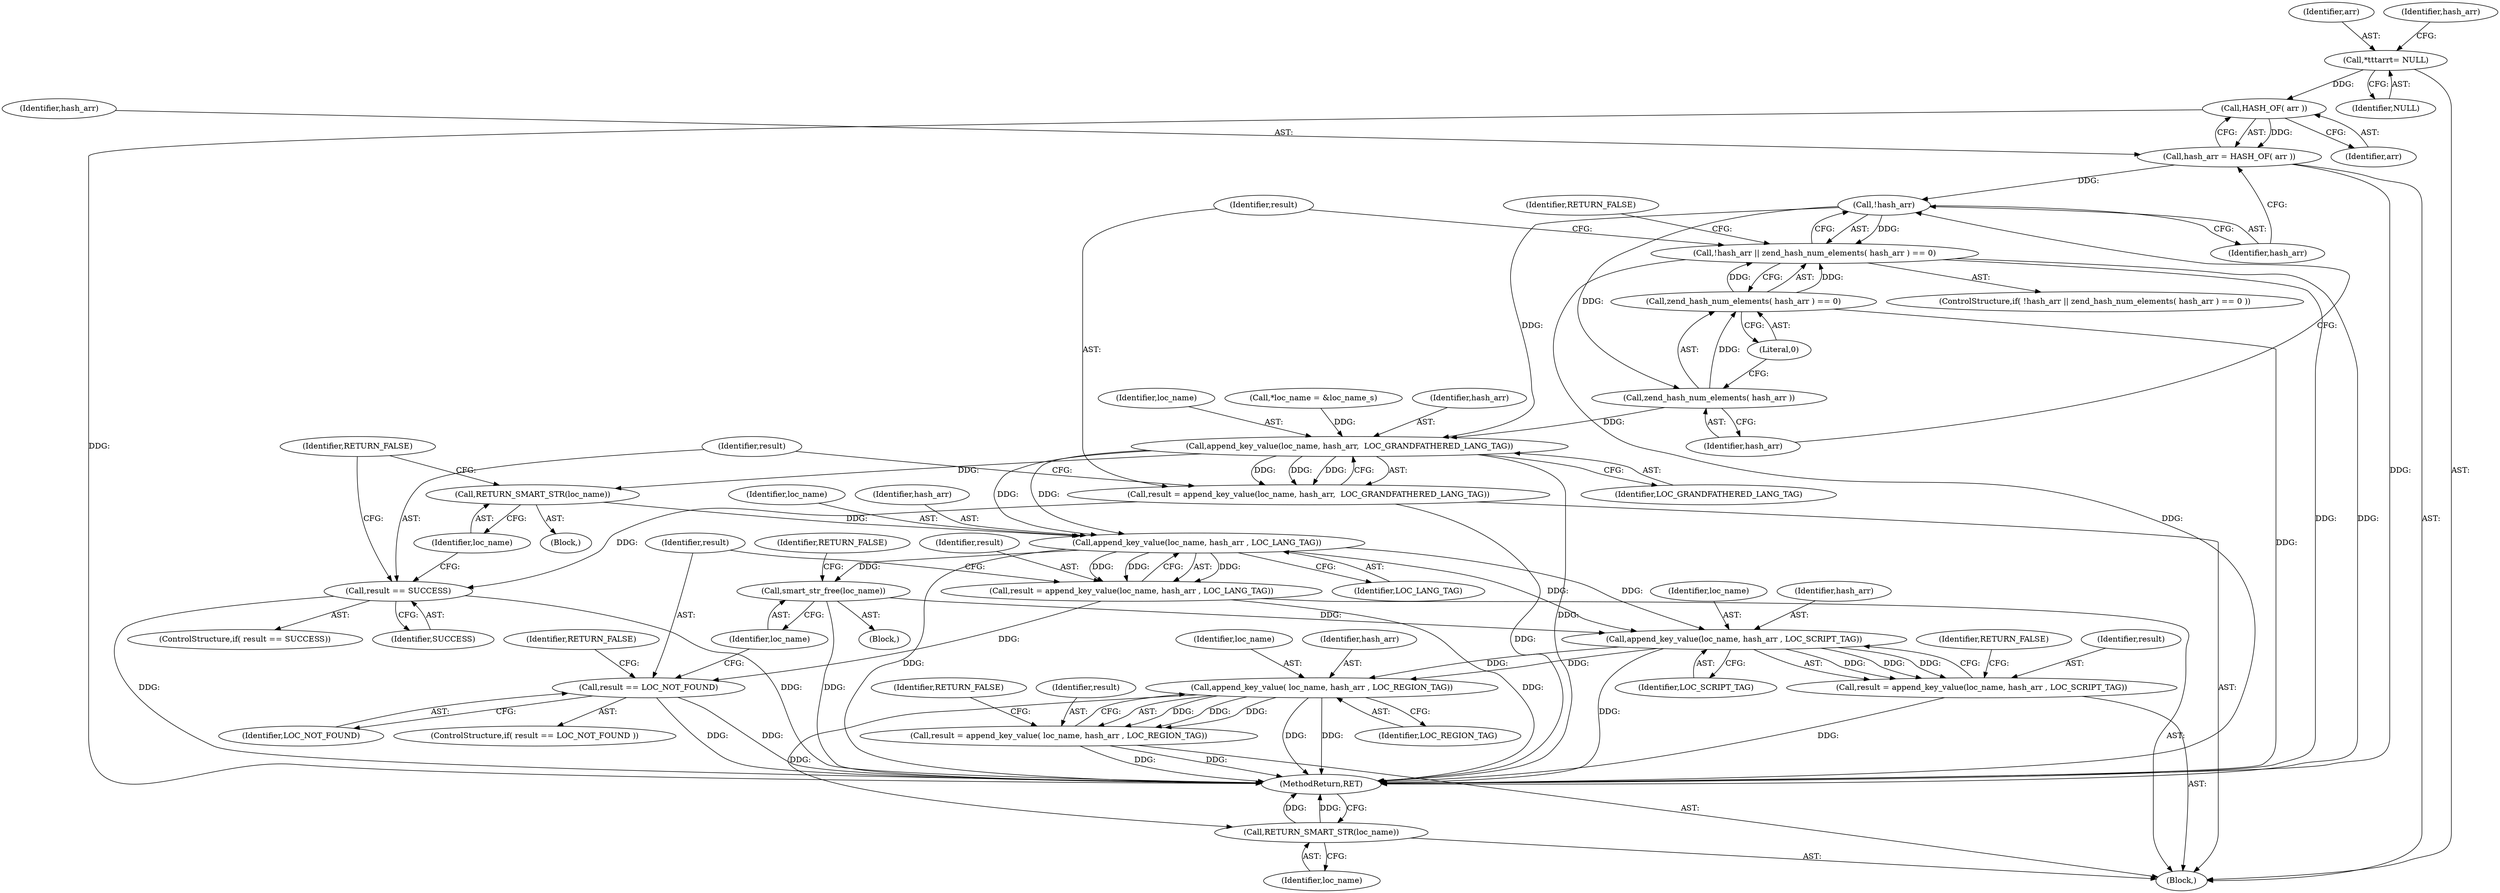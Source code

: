 digraph "0_php-src_97eff7eb57fc2320c267a949cffd622c38712484?w=1_8@pointer" {
"1000119" [label="(Call,*\t\t\tarr\t= NULL)"];
"1000134" [label="(Call,HASH_OF( arr ))"];
"1000132" [label="(Call,hash_arr = HASH_OF( arr ))"];
"1000138" [label="(Call,!hash_arr)"];
"1000137" [label="(Call,!hash_arr || zend_hash_num_elements( hash_arr ) == 0)"];
"1000141" [label="(Call,zend_hash_num_elements( hash_arr ))"];
"1000140" [label="(Call,zend_hash_num_elements( hash_arr ) == 0)"];
"1000147" [label="(Call,append_key_value(loc_name, hash_arr,  LOC_GRANDFATHERED_LANG_TAG))"];
"1000145" [label="(Call,result = append_key_value(loc_name, hash_arr,  LOC_GRANDFATHERED_LANG_TAG))"];
"1000152" [label="(Call,result == SUCCESS)"];
"1000156" [label="(Call,RETURN_SMART_STR(loc_name))"];
"1000162" [label="(Call,append_key_value(loc_name, hash_arr , LOC_LANG_TAG))"];
"1000160" [label="(Call,result = append_key_value(loc_name, hash_arr , LOC_LANG_TAG))"];
"1000167" [label="(Call,result == LOC_NOT_FOUND)"];
"1000171" [label="(Call,smart_str_free(loc_name))"];
"1000180" [label="(Call,append_key_value(loc_name, hash_arr , LOC_SCRIPT_TAG))"];
"1000178" [label="(Call,result = append_key_value(loc_name, hash_arr , LOC_SCRIPT_TAG))"];
"1000188" [label="(Call,append_key_value( loc_name, hash_arr , LOC_REGION_TAG))"];
"1000186" [label="(Call,result = append_key_value( loc_name, hash_arr , LOC_REGION_TAG))"];
"1000198" [label="(Call,RETURN_SMART_STR(loc_name))"];
"1000157" [label="(Identifier,loc_name)"];
"1000175" [label="(Identifier,RETURN_FALSE)"];
"1000154" [label="(Identifier,SUCCESS)"];
"1000141" [label="(Call,zend_hash_num_elements( hash_arr ))"];
"1000180" [label="(Call,append_key_value(loc_name, hash_arr , LOC_SCRIPT_TAG))"];
"1000162" [label="(Call,append_key_value(loc_name, hash_arr , LOC_LANG_TAG))"];
"1000142" [label="(Identifier,hash_arr)"];
"1000119" [label="(Call,*\t\t\tarr\t= NULL)"];
"1000138" [label="(Call,!hash_arr)"];
"1000140" [label="(Call,zend_hash_num_elements( hash_arr ) == 0)"];
"1000200" [label="(MethodReturn,RET)"];
"1000183" [label="(Identifier,LOC_SCRIPT_TAG)"];
"1000153" [label="(Identifier,result)"];
"1000156" [label="(Call,RETURN_SMART_STR(loc_name))"];
"1000168" [label="(Identifier,result)"];
"1000163" [label="(Identifier,loc_name)"];
"1000155" [label="(Block,)"];
"1000173" [label="(Identifier,RETURN_FALSE)"];
"1000136" [label="(ControlStructure,if( !hash_arr || zend_hash_num_elements( hash_arr ) == 0 ))"];
"1000186" [label="(Call,result = append_key_value( loc_name, hash_arr , LOC_REGION_TAG))"];
"1000170" [label="(Block,)"];
"1000161" [label="(Identifier,result)"];
"1000135" [label="(Identifier,arr)"];
"1000172" [label="(Identifier,loc_name)"];
"1000150" [label="(Identifier,LOC_GRANDFATHERED_LANG_TAG)"];
"1000151" [label="(ControlStructure,if( result == SUCCESS))"];
"1000164" [label="(Identifier,hash_arr)"];
"1000147" [label="(Call,append_key_value(loc_name, hash_arr,  LOC_GRANDFATHERED_LANG_TAG))"];
"1000160" [label="(Call,result = append_key_value(loc_name, hash_arr , LOC_LANG_TAG))"];
"1000169" [label="(Identifier,LOC_NOT_FOUND)"];
"1000165" [label="(Identifier,LOC_LANG_TAG)"];
"1000185" [label="(Identifier,RETURN_FALSE)"];
"1000198" [label="(Call,RETURN_SMART_STR(loc_name))"];
"1000133" [label="(Identifier,hash_arr)"];
"1000134" [label="(Call,HASH_OF( arr ))"];
"1000145" [label="(Call,result = append_key_value(loc_name, hash_arr,  LOC_GRANDFATHERED_LANG_TAG))"];
"1000149" [label="(Identifier,hash_arr)"];
"1000193" [label="(Identifier,RETURN_FALSE)"];
"1000189" [label="(Identifier,loc_name)"];
"1000152" [label="(Call,result == SUCCESS)"];
"1000187" [label="(Identifier,result)"];
"1000199" [label="(Identifier,loc_name)"];
"1000178" [label="(Call,result = append_key_value(loc_name, hash_arr , LOC_SCRIPT_TAG))"];
"1000132" [label="(Call,hash_arr = HASH_OF( arr ))"];
"1000139" [label="(Identifier,hash_arr)"];
"1000120" [label="(Identifier,arr)"];
"1000167" [label="(Call,result == LOC_NOT_FOUND)"];
"1000137" [label="(Call,!hash_arr || zend_hash_num_elements( hash_arr ) == 0)"];
"1000148" [label="(Identifier,loc_name)"];
"1000114" [label="(Call,*loc_name = &loc_name_s)"];
"1000191" [label="(Identifier,LOC_REGION_TAG)"];
"1000179" [label="(Identifier,result)"];
"1000146" [label="(Identifier,result)"];
"1000171" [label="(Call,smart_str_free(loc_name))"];
"1000188" [label="(Call,append_key_value( loc_name, hash_arr , LOC_REGION_TAG))"];
"1000159" [label="(Identifier,RETURN_FALSE)"];
"1000143" [label="(Literal,0)"];
"1000166" [label="(ControlStructure,if( result == LOC_NOT_FOUND ))"];
"1000181" [label="(Identifier,loc_name)"];
"1000121" [label="(Identifier,NULL)"];
"1000182" [label="(Identifier,hash_arr)"];
"1000109" [label="(Block,)"];
"1000190" [label="(Identifier,hash_arr)"];
"1000124" [label="(Identifier,hash_arr)"];
"1000144" [label="(Identifier,RETURN_FALSE)"];
"1000119" -> "1000109"  [label="AST: "];
"1000119" -> "1000121"  [label="CFG: "];
"1000120" -> "1000119"  [label="AST: "];
"1000121" -> "1000119"  [label="AST: "];
"1000124" -> "1000119"  [label="CFG: "];
"1000119" -> "1000134"  [label="DDG: "];
"1000134" -> "1000132"  [label="AST: "];
"1000134" -> "1000135"  [label="CFG: "];
"1000135" -> "1000134"  [label="AST: "];
"1000132" -> "1000134"  [label="CFG: "];
"1000134" -> "1000200"  [label="DDG: "];
"1000134" -> "1000132"  [label="DDG: "];
"1000132" -> "1000109"  [label="AST: "];
"1000133" -> "1000132"  [label="AST: "];
"1000139" -> "1000132"  [label="CFG: "];
"1000132" -> "1000200"  [label="DDG: "];
"1000132" -> "1000138"  [label="DDG: "];
"1000138" -> "1000137"  [label="AST: "];
"1000138" -> "1000139"  [label="CFG: "];
"1000139" -> "1000138"  [label="AST: "];
"1000142" -> "1000138"  [label="CFG: "];
"1000137" -> "1000138"  [label="CFG: "];
"1000138" -> "1000137"  [label="DDG: "];
"1000138" -> "1000141"  [label="DDG: "];
"1000138" -> "1000147"  [label="DDG: "];
"1000137" -> "1000136"  [label="AST: "];
"1000137" -> "1000140"  [label="CFG: "];
"1000140" -> "1000137"  [label="AST: "];
"1000144" -> "1000137"  [label="CFG: "];
"1000146" -> "1000137"  [label="CFG: "];
"1000137" -> "1000200"  [label="DDG: "];
"1000137" -> "1000200"  [label="DDG: "];
"1000137" -> "1000200"  [label="DDG: "];
"1000140" -> "1000137"  [label="DDG: "];
"1000140" -> "1000137"  [label="DDG: "];
"1000141" -> "1000140"  [label="AST: "];
"1000141" -> "1000142"  [label="CFG: "];
"1000142" -> "1000141"  [label="AST: "];
"1000143" -> "1000141"  [label="CFG: "];
"1000141" -> "1000140"  [label="DDG: "];
"1000141" -> "1000147"  [label="DDG: "];
"1000140" -> "1000143"  [label="CFG: "];
"1000143" -> "1000140"  [label="AST: "];
"1000140" -> "1000200"  [label="DDG: "];
"1000147" -> "1000145"  [label="AST: "];
"1000147" -> "1000150"  [label="CFG: "];
"1000148" -> "1000147"  [label="AST: "];
"1000149" -> "1000147"  [label="AST: "];
"1000150" -> "1000147"  [label="AST: "];
"1000145" -> "1000147"  [label="CFG: "];
"1000147" -> "1000200"  [label="DDG: "];
"1000147" -> "1000145"  [label="DDG: "];
"1000147" -> "1000145"  [label="DDG: "];
"1000147" -> "1000145"  [label="DDG: "];
"1000114" -> "1000147"  [label="DDG: "];
"1000147" -> "1000156"  [label="DDG: "];
"1000147" -> "1000162"  [label="DDG: "];
"1000147" -> "1000162"  [label="DDG: "];
"1000145" -> "1000109"  [label="AST: "];
"1000146" -> "1000145"  [label="AST: "];
"1000153" -> "1000145"  [label="CFG: "];
"1000145" -> "1000200"  [label="DDG: "];
"1000145" -> "1000152"  [label="DDG: "];
"1000152" -> "1000151"  [label="AST: "];
"1000152" -> "1000154"  [label="CFG: "];
"1000153" -> "1000152"  [label="AST: "];
"1000154" -> "1000152"  [label="AST: "];
"1000157" -> "1000152"  [label="CFG: "];
"1000159" -> "1000152"  [label="CFG: "];
"1000152" -> "1000200"  [label="DDG: "];
"1000152" -> "1000200"  [label="DDG: "];
"1000156" -> "1000155"  [label="AST: "];
"1000156" -> "1000157"  [label="CFG: "];
"1000157" -> "1000156"  [label="AST: "];
"1000159" -> "1000156"  [label="CFG: "];
"1000156" -> "1000162"  [label="DDG: "];
"1000162" -> "1000160"  [label="AST: "];
"1000162" -> "1000165"  [label="CFG: "];
"1000163" -> "1000162"  [label="AST: "];
"1000164" -> "1000162"  [label="AST: "];
"1000165" -> "1000162"  [label="AST: "];
"1000160" -> "1000162"  [label="CFG: "];
"1000162" -> "1000200"  [label="DDG: "];
"1000162" -> "1000160"  [label="DDG: "];
"1000162" -> "1000160"  [label="DDG: "];
"1000162" -> "1000160"  [label="DDG: "];
"1000162" -> "1000171"  [label="DDG: "];
"1000162" -> "1000180"  [label="DDG: "];
"1000162" -> "1000180"  [label="DDG: "];
"1000160" -> "1000109"  [label="AST: "];
"1000161" -> "1000160"  [label="AST: "];
"1000168" -> "1000160"  [label="CFG: "];
"1000160" -> "1000200"  [label="DDG: "];
"1000160" -> "1000167"  [label="DDG: "];
"1000167" -> "1000166"  [label="AST: "];
"1000167" -> "1000169"  [label="CFG: "];
"1000168" -> "1000167"  [label="AST: "];
"1000169" -> "1000167"  [label="AST: "];
"1000172" -> "1000167"  [label="CFG: "];
"1000175" -> "1000167"  [label="CFG: "];
"1000167" -> "1000200"  [label="DDG: "];
"1000167" -> "1000200"  [label="DDG: "];
"1000171" -> "1000170"  [label="AST: "];
"1000171" -> "1000172"  [label="CFG: "];
"1000172" -> "1000171"  [label="AST: "];
"1000173" -> "1000171"  [label="CFG: "];
"1000171" -> "1000200"  [label="DDG: "];
"1000171" -> "1000180"  [label="DDG: "];
"1000180" -> "1000178"  [label="AST: "];
"1000180" -> "1000183"  [label="CFG: "];
"1000181" -> "1000180"  [label="AST: "];
"1000182" -> "1000180"  [label="AST: "];
"1000183" -> "1000180"  [label="AST: "];
"1000178" -> "1000180"  [label="CFG: "];
"1000180" -> "1000200"  [label="DDG: "];
"1000180" -> "1000178"  [label="DDG: "];
"1000180" -> "1000178"  [label="DDG: "];
"1000180" -> "1000178"  [label="DDG: "];
"1000180" -> "1000188"  [label="DDG: "];
"1000180" -> "1000188"  [label="DDG: "];
"1000178" -> "1000109"  [label="AST: "];
"1000179" -> "1000178"  [label="AST: "];
"1000185" -> "1000178"  [label="CFG: "];
"1000178" -> "1000200"  [label="DDG: "];
"1000188" -> "1000186"  [label="AST: "];
"1000188" -> "1000191"  [label="CFG: "];
"1000189" -> "1000188"  [label="AST: "];
"1000190" -> "1000188"  [label="AST: "];
"1000191" -> "1000188"  [label="AST: "];
"1000186" -> "1000188"  [label="CFG: "];
"1000188" -> "1000200"  [label="DDG: "];
"1000188" -> "1000200"  [label="DDG: "];
"1000188" -> "1000186"  [label="DDG: "];
"1000188" -> "1000186"  [label="DDG: "];
"1000188" -> "1000186"  [label="DDG: "];
"1000188" -> "1000198"  [label="DDG: "];
"1000186" -> "1000109"  [label="AST: "];
"1000187" -> "1000186"  [label="AST: "];
"1000193" -> "1000186"  [label="CFG: "];
"1000186" -> "1000200"  [label="DDG: "];
"1000186" -> "1000200"  [label="DDG: "];
"1000198" -> "1000109"  [label="AST: "];
"1000198" -> "1000199"  [label="CFG: "];
"1000199" -> "1000198"  [label="AST: "];
"1000200" -> "1000198"  [label="CFG: "];
"1000198" -> "1000200"  [label="DDG: "];
"1000198" -> "1000200"  [label="DDG: "];
}
